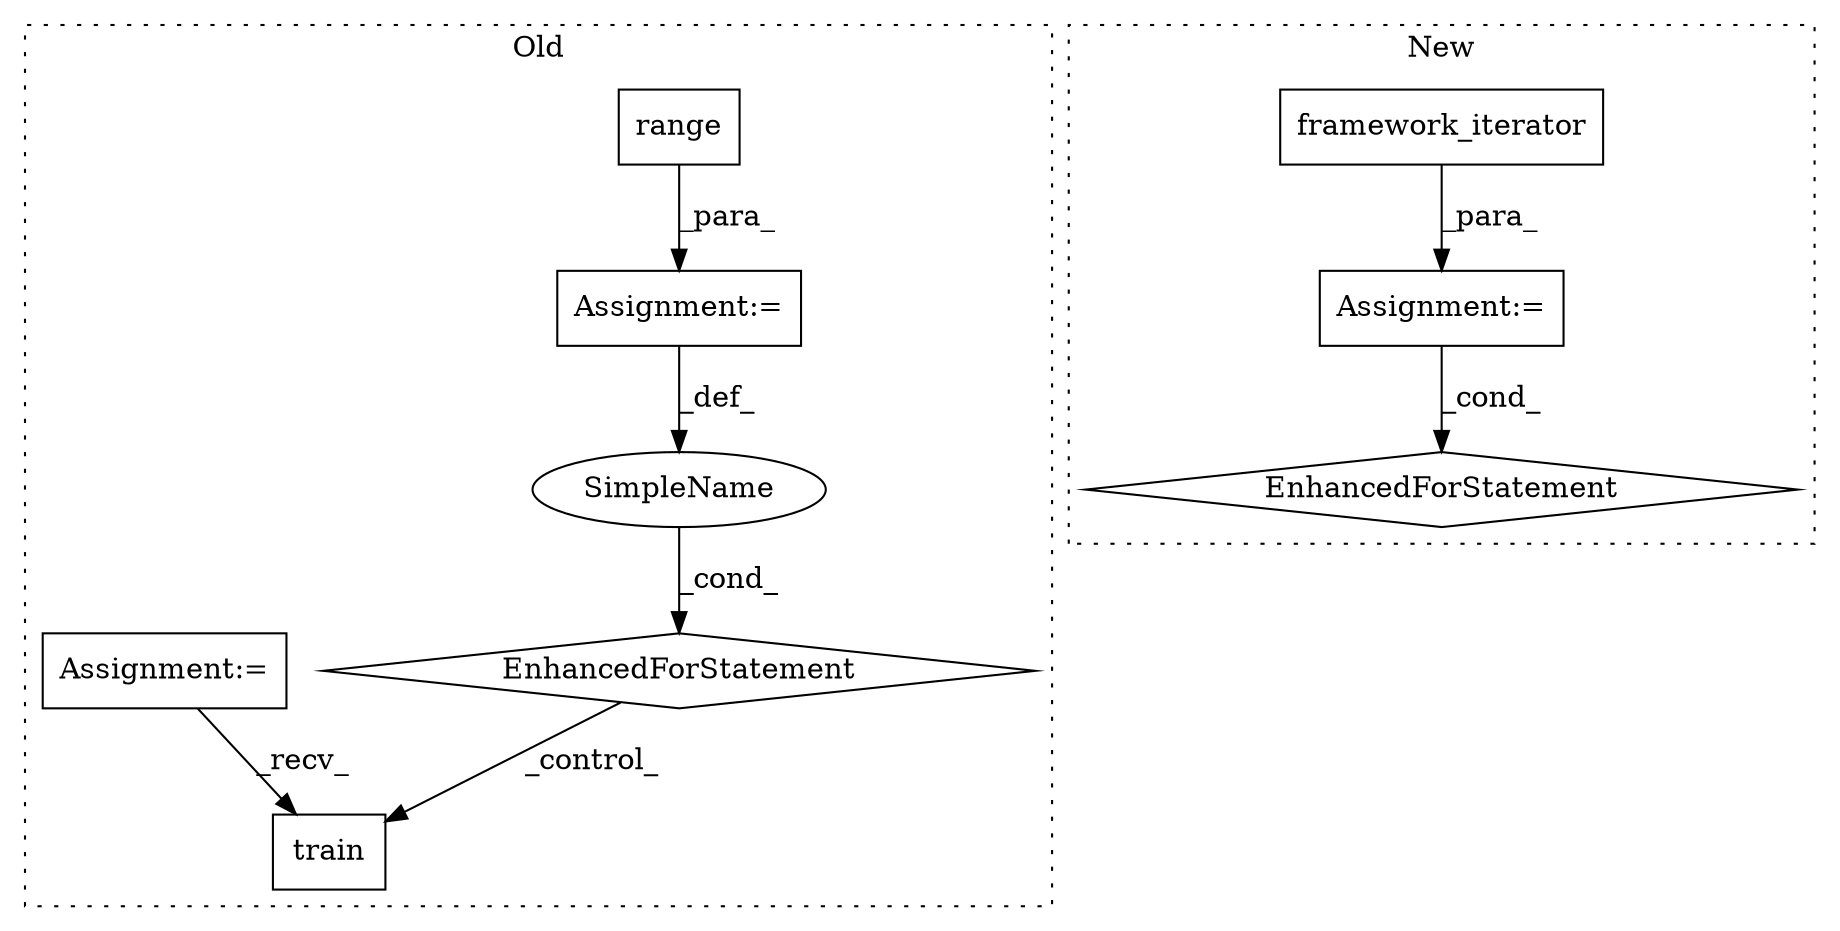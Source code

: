 digraph G {
subgraph cluster0 {
1 [label="train" a="32" s="1179" l="7" shape="box"];
3 [label="SimpleName" a="42" s="1136" l="1" shape="ellipse"];
4 [label="EnhancedForStatement" a="70" s="1079,1161" l="53,2" shape="diamond"];
5 [label="range" a="32" s="1140,1160" l="6,1" shape="box"];
6 [label="Assignment:=" a="7" s="1079,1161" l="53,2" shape="box"];
8 [label="Assignment:=" a="7" s="999" l="1" shape="box"];
label = "Old";
style="dotted";
}
subgraph cluster1 {
2 [label="EnhancedForStatement" a="70" s="1039,1126" l="53,2" shape="diamond"];
7 [label="Assignment:=" a="7" s="1039,1126" l="53,2" shape="box"];
9 [label="framework_iterator" a="32" s="1100,1125" l="19,1" shape="box"];
label = "New";
style="dotted";
}
3 -> 4 [label="_cond_"];
4 -> 1 [label="_control_"];
5 -> 6 [label="_para_"];
6 -> 3 [label="_def_"];
7 -> 2 [label="_cond_"];
8 -> 1 [label="_recv_"];
9 -> 7 [label="_para_"];
}